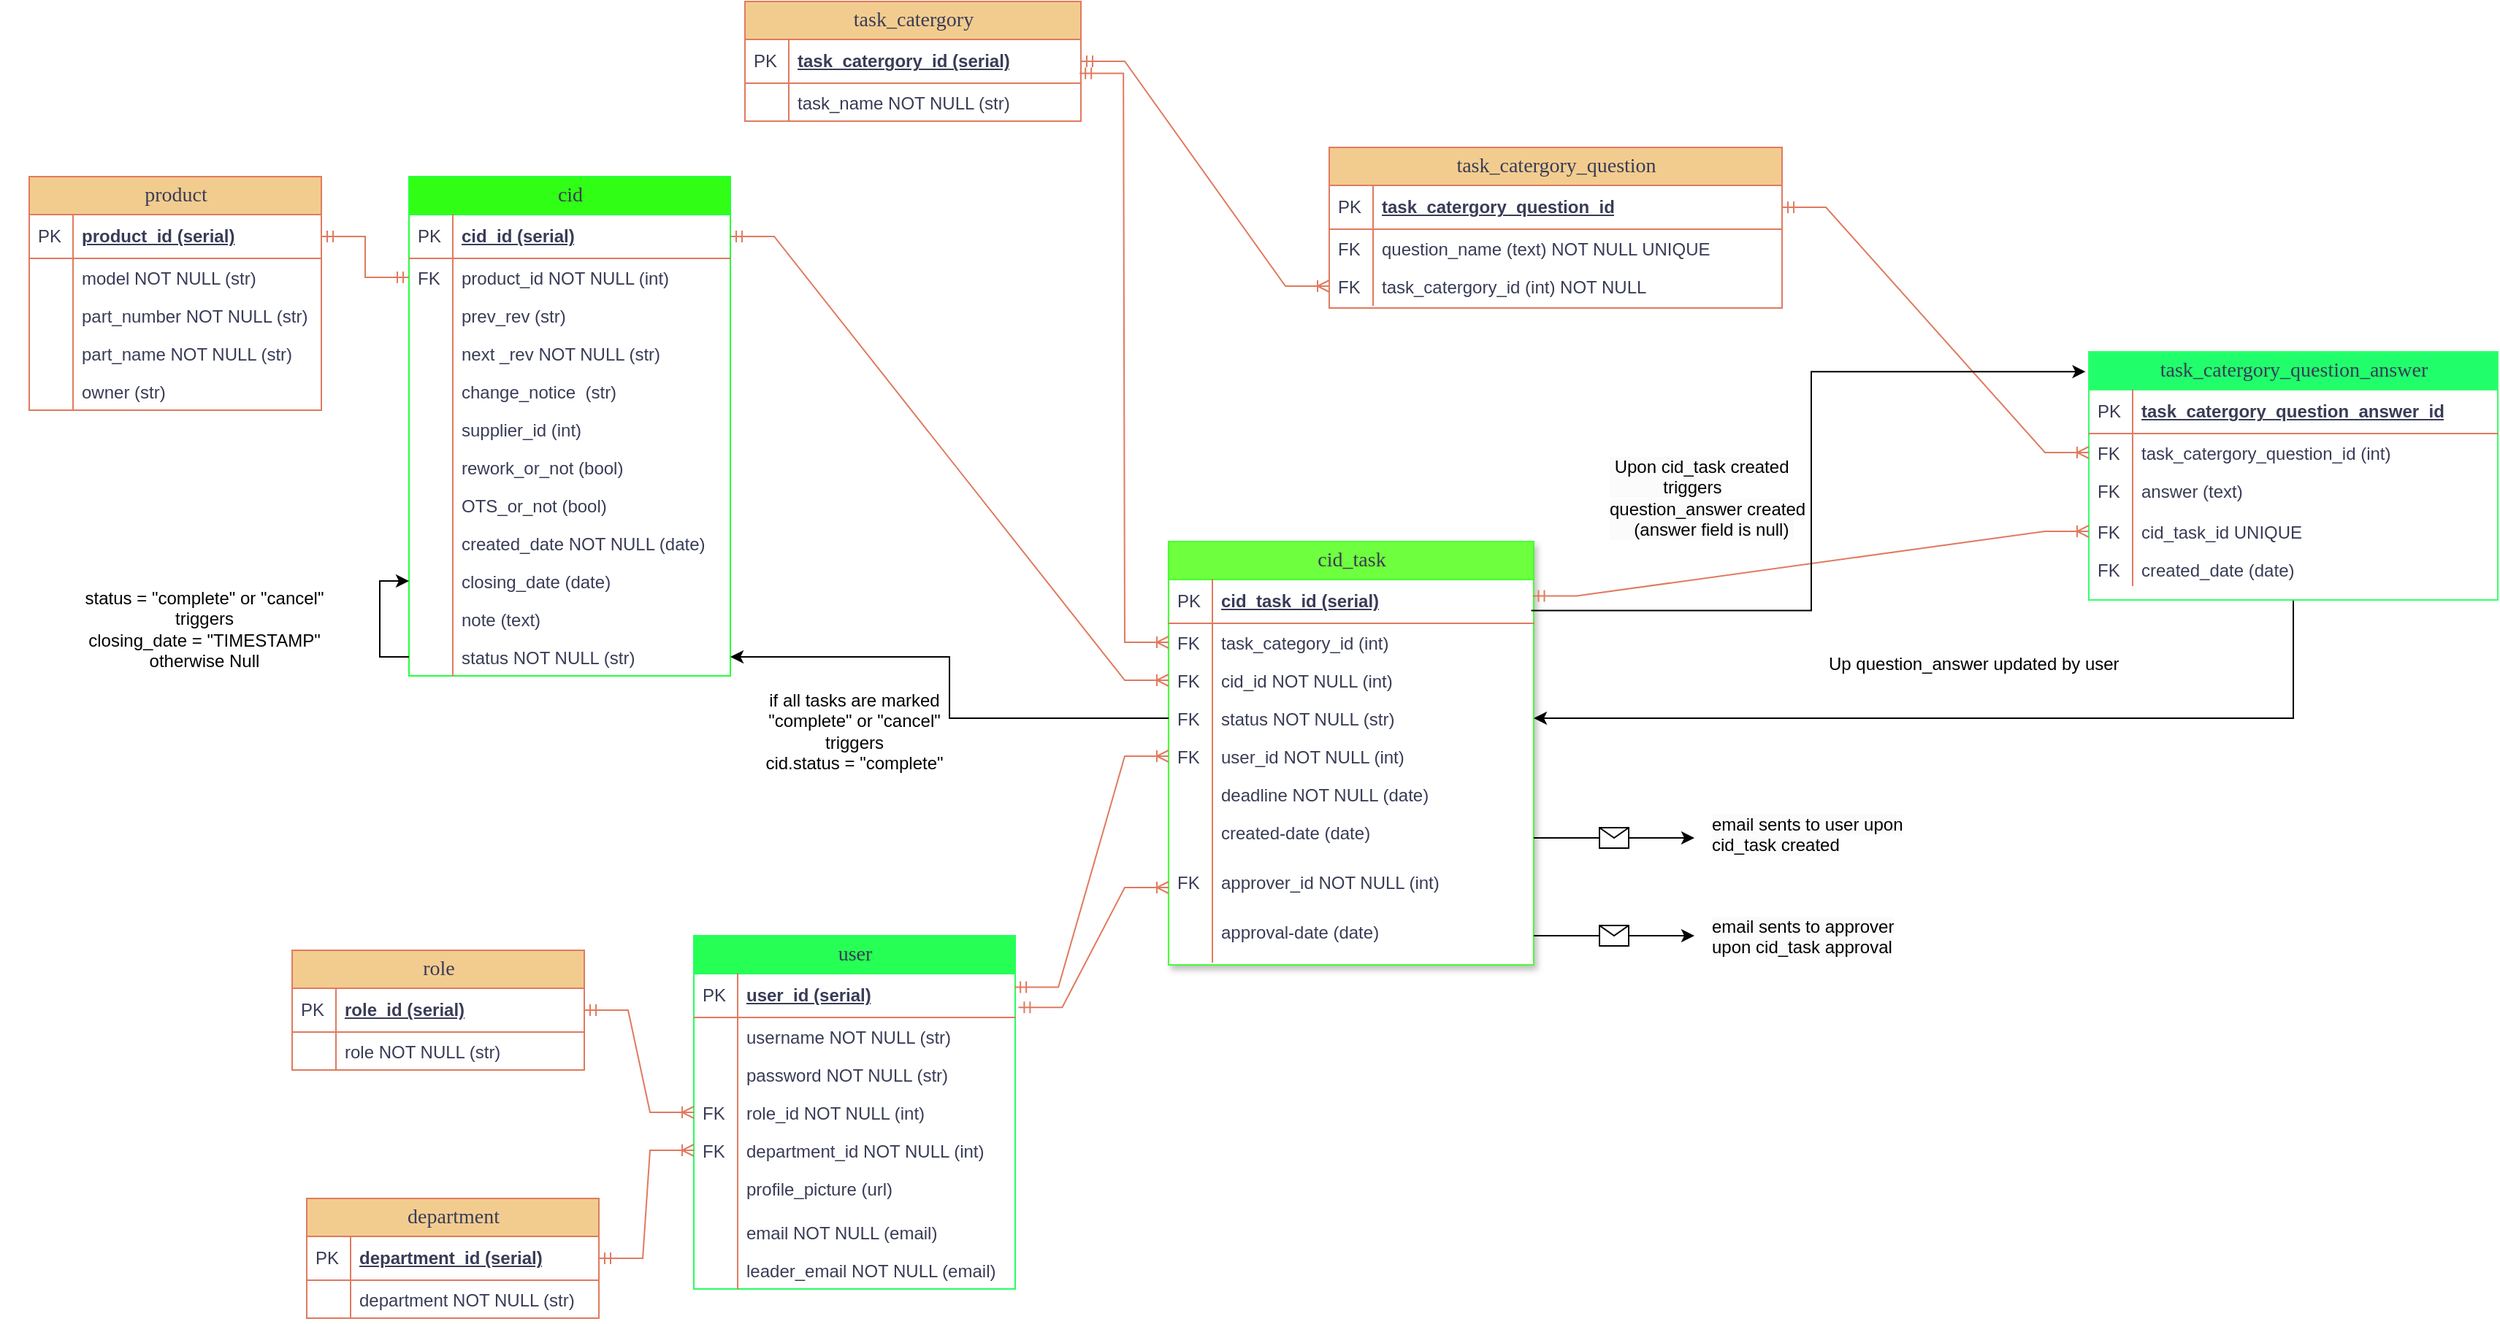 <mxfile version="26.0.13">
  <diagram name="Page-1" id="e56a1550-8fbb-45ad-956c-1786394a9013">
    <mxGraphModel dx="1508" dy="778" grid="1" gridSize="10" guides="1" tooltips="1" connect="1" arrows="1" fold="1" page="1" pageScale="1" pageWidth="1100" pageHeight="850" background="none" math="0" shadow="0">
      <root>
        <mxCell id="0" />
        <mxCell id="1" parent="0" />
        <mxCell id="2e49270ec7c68f3f-80" value="user" style="swimlane;html=1;fontStyle=0;childLayout=stackLayout;horizontal=1;startSize=26;fillColor=#26FF53;horizontalStack=0;resizeParent=1;resizeLast=0;collapsible=1;marginBottom=0;swimlaneFillColor=#ffffff;align=center;rounded=0;shadow=0;comic=0;labelBackgroundColor=none;strokeWidth=1;fontFamily=Verdana;fontSize=14;strokeColor=#26FF5E;fontColor=#393C56;" parent="1" vertex="1">
          <mxGeometry x="515" y="720" width="220" height="242" as="geometry" />
        </mxCell>
        <mxCell id="2e49270ec7c68f3f-81" value="user_id (serial)" style="shape=partialRectangle;top=0;left=0;right=0;bottom=1;html=1;align=left;verticalAlign=middle;fillColor=none;spacingLeft=34;spacingRight=4;whiteSpace=wrap;overflow=hidden;rotatable=0;points=[[0,0.5],[1,0.5]];portConstraint=eastwest;dropTarget=0;fontStyle=5;strokeColor=#E07A5F;labelBackgroundColor=none;fontColor=#393C56;" parent="2e49270ec7c68f3f-80" vertex="1">
          <mxGeometry y="26" width="220" height="30" as="geometry" />
        </mxCell>
        <mxCell id="2e49270ec7c68f3f-82" value="PK" style="shape=partialRectangle;top=0;left=0;bottom=0;html=1;fillColor=none;align=left;verticalAlign=middle;spacingLeft=4;spacingRight=4;whiteSpace=wrap;overflow=hidden;rotatable=0;points=[];portConstraint=eastwest;part=1;labelBackgroundColor=none;strokeColor=#E07A5F;fontColor=#393C56;" parent="2e49270ec7c68f3f-81" vertex="1" connectable="0">
          <mxGeometry width="30" height="30" as="geometry" />
        </mxCell>
        <mxCell id="2e49270ec7c68f3f-83" value="username NOT NULL (str)" style="shape=partialRectangle;top=0;left=0;right=0;bottom=0;html=1;align=left;verticalAlign=top;fillColor=none;spacingLeft=34;spacingRight=4;whiteSpace=wrap;overflow=hidden;rotatable=0;points=[[0,0.5],[1,0.5]];portConstraint=eastwest;dropTarget=0;labelBackgroundColor=none;strokeColor=#E07A5F;fontColor=#393C56;" parent="2e49270ec7c68f3f-80" vertex="1">
          <mxGeometry y="56" width="220" height="26" as="geometry" />
        </mxCell>
        <mxCell id="2e49270ec7c68f3f-84" value="" style="shape=partialRectangle;top=0;left=0;bottom=0;html=1;fillColor=none;align=left;verticalAlign=top;spacingLeft=4;spacingRight=4;whiteSpace=wrap;overflow=hidden;rotatable=0;points=[];portConstraint=eastwest;part=1;labelBackgroundColor=none;strokeColor=#E07A5F;fontColor=#393C56;" parent="2e49270ec7c68f3f-83" vertex="1" connectable="0">
          <mxGeometry width="30" height="26" as="geometry" />
        </mxCell>
        <mxCell id="2e49270ec7c68f3f-85" value="password NOT NULL (str)" style="shape=partialRectangle;top=0;left=0;right=0;bottom=0;html=1;align=left;verticalAlign=top;fillColor=none;spacingLeft=34;spacingRight=4;whiteSpace=wrap;overflow=hidden;rotatable=0;points=[[0,0.5],[1,0.5]];portConstraint=eastwest;dropTarget=0;labelBackgroundColor=none;strokeColor=#E07A5F;fontColor=#393C56;" parent="2e49270ec7c68f3f-80" vertex="1">
          <mxGeometry y="82" width="220" height="26" as="geometry" />
        </mxCell>
        <mxCell id="2e49270ec7c68f3f-86" value="" style="shape=partialRectangle;top=0;left=0;bottom=0;html=1;fillColor=none;align=left;verticalAlign=top;spacingLeft=4;spacingRight=4;whiteSpace=wrap;overflow=hidden;rotatable=0;points=[];portConstraint=eastwest;part=1;labelBackgroundColor=none;strokeColor=#E07A5F;fontColor=#393C56;" parent="2e49270ec7c68f3f-85" vertex="1" connectable="0">
          <mxGeometry width="30" height="26" as="geometry" />
        </mxCell>
        <mxCell id="2e49270ec7c68f3f-87" value="role_id NOT NULL (int)" style="shape=partialRectangle;top=0;left=0;right=0;bottom=0;html=1;align=left;verticalAlign=top;fillColor=none;spacingLeft=34;spacingRight=4;whiteSpace=wrap;overflow=hidden;rotatable=0;points=[[0,0.5],[1,0.5]];portConstraint=eastwest;dropTarget=0;labelBackgroundColor=none;strokeColor=#E07A5F;fontColor=#393C56;" parent="2e49270ec7c68f3f-80" vertex="1">
          <mxGeometry y="108" width="220" height="26" as="geometry" />
        </mxCell>
        <mxCell id="2e49270ec7c68f3f-88" value="FK" style="shape=partialRectangle;top=0;left=0;bottom=0;html=1;fillColor=none;align=left;verticalAlign=top;spacingLeft=4;spacingRight=4;whiteSpace=wrap;overflow=hidden;rotatable=0;points=[];portConstraint=eastwest;part=1;labelBackgroundColor=none;strokeColor=#E07A5F;fontColor=#393C56;" parent="2e49270ec7c68f3f-87" vertex="1" connectable="0">
          <mxGeometry width="30" height="26" as="geometry" />
        </mxCell>
        <mxCell id="2e49270ec7c68f3f-89" value="department_id NOT NULL (int)&lt;br&gt;&lt;div&gt;&lt;br&gt;&lt;/div&gt;" style="shape=partialRectangle;top=0;left=0;right=0;bottom=0;html=1;align=left;verticalAlign=top;fillColor=none;spacingLeft=34;spacingRight=4;whiteSpace=wrap;overflow=hidden;rotatable=0;points=[[0,0.5],[1,0.5]];portConstraint=eastwest;dropTarget=0;labelBackgroundColor=none;strokeColor=#E07A5F;fontColor=#393C56;" parent="2e49270ec7c68f3f-80" vertex="1">
          <mxGeometry y="134" width="220" height="26" as="geometry" />
        </mxCell>
        <mxCell id="2e49270ec7c68f3f-90" value="FK" style="shape=partialRectangle;top=0;left=0;bottom=0;html=1;fillColor=none;align=left;verticalAlign=top;spacingLeft=4;spacingRight=4;whiteSpace=wrap;overflow=hidden;rotatable=0;points=[];portConstraint=eastwest;part=1;labelBackgroundColor=none;strokeColor=#E07A5F;fontColor=#393C56;" parent="2e49270ec7c68f3f-89" vertex="1" connectable="0">
          <mxGeometry width="30" height="26" as="geometry" />
        </mxCell>
        <mxCell id="e1Z72pLPs2CvFWhqXE2E-46" value="profile_picture (url)" style="shape=partialRectangle;top=0;left=0;right=0;bottom=0;html=1;align=left;verticalAlign=top;fillColor=none;spacingLeft=34;spacingRight=4;whiteSpace=wrap;overflow=hidden;rotatable=0;points=[[0,0.5],[1,0.5]];portConstraint=eastwest;dropTarget=0;labelBackgroundColor=none;strokeColor=#E07A5F;fontColor=#393C56;" parent="2e49270ec7c68f3f-80" vertex="1">
          <mxGeometry y="160" width="220" height="30" as="geometry" />
        </mxCell>
        <mxCell id="e1Z72pLPs2CvFWhqXE2E-47" value="" style="shape=partialRectangle;top=0;left=0;bottom=0;html=1;fillColor=none;align=left;verticalAlign=top;spacingLeft=4;spacingRight=4;whiteSpace=wrap;overflow=hidden;rotatable=0;points=[];portConstraint=eastwest;part=1;labelBackgroundColor=none;strokeColor=#E07A5F;fontColor=#393C56;" parent="e1Z72pLPs2CvFWhqXE2E-46" vertex="1" connectable="0">
          <mxGeometry width="30" height="30.0" as="geometry" />
        </mxCell>
        <mxCell id="e1Z72pLPs2CvFWhqXE2E-48" value="email NOT NULL (email)" style="shape=partialRectangle;top=0;left=0;right=0;bottom=0;html=1;align=left;verticalAlign=top;fillColor=none;spacingLeft=34;spacingRight=4;whiteSpace=wrap;overflow=hidden;rotatable=0;points=[[0,0.5],[1,0.5]];portConstraint=eastwest;dropTarget=0;labelBackgroundColor=none;strokeColor=#E07A5F;fontColor=#393C56;" parent="2e49270ec7c68f3f-80" vertex="1">
          <mxGeometry y="190" width="220" height="26" as="geometry" />
        </mxCell>
        <mxCell id="e1Z72pLPs2CvFWhqXE2E-49" value="" style="shape=partialRectangle;top=0;left=0;bottom=0;html=1;fillColor=none;align=left;verticalAlign=top;spacingLeft=4;spacingRight=4;whiteSpace=wrap;overflow=hidden;rotatable=0;points=[];portConstraint=eastwest;part=1;labelBackgroundColor=none;strokeColor=#E07A5F;fontColor=#393C56;" parent="e1Z72pLPs2CvFWhqXE2E-48" vertex="1" connectable="0">
          <mxGeometry width="30" height="26" as="geometry" />
        </mxCell>
        <mxCell id="e1Z72pLPs2CvFWhqXE2E-173" value="leader_email NOT NULL (email)" style="shape=partialRectangle;top=0;left=0;right=0;bottom=0;html=1;align=left;verticalAlign=top;fillColor=none;spacingLeft=34;spacingRight=4;whiteSpace=wrap;overflow=hidden;rotatable=0;points=[[0,0.5],[1,0.5]];portConstraint=eastwest;dropTarget=0;labelBackgroundColor=none;strokeColor=#E07A5F;fontColor=#393C56;" parent="2e49270ec7c68f3f-80" vertex="1">
          <mxGeometry y="216" width="220" height="26" as="geometry" />
        </mxCell>
        <mxCell id="e1Z72pLPs2CvFWhqXE2E-174" value="" style="shape=partialRectangle;top=0;left=0;bottom=0;html=1;fillColor=none;align=left;verticalAlign=top;spacingLeft=4;spacingRight=4;whiteSpace=wrap;overflow=hidden;rotatable=0;points=[];portConstraint=eastwest;part=1;labelBackgroundColor=none;strokeColor=#E07A5F;fontColor=#393C56;" parent="e1Z72pLPs2CvFWhqXE2E-173" vertex="1" connectable="0">
          <mxGeometry width="30" height="26" as="geometry" />
        </mxCell>
        <mxCell id="e1Z72pLPs2CvFWhqXE2E-2" value="cid" style="swimlane;html=1;fontStyle=0;childLayout=stackLayout;horizontal=1;startSize=26;fillColor=#30FF15;horizontalStack=0;resizeParent=1;resizeLast=0;collapsible=1;marginBottom=0;swimlaneFillColor=#ffffff;align=center;rounded=0;shadow=0;comic=0;labelBackgroundColor=none;strokeWidth=1;fontFamily=Verdana;fontSize=14;strokeColor=#26FF3B;fontColor=#393C56;" parent="1" vertex="1">
          <mxGeometry x="320" y="200" width="220" height="342" as="geometry" />
        </mxCell>
        <mxCell id="e1Z72pLPs2CvFWhqXE2E-3" value="cid_id (serial)" style="shape=partialRectangle;top=0;left=0;right=0;bottom=1;html=1;align=left;verticalAlign=middle;fillColor=none;spacingLeft=34;spacingRight=4;whiteSpace=wrap;overflow=hidden;rotatable=0;points=[[0,0.5],[1,0.5]];portConstraint=eastwest;dropTarget=0;fontStyle=5;labelBackgroundColor=none;strokeColor=#E07A5F;fontColor=#393C56;" parent="e1Z72pLPs2CvFWhqXE2E-2" vertex="1">
          <mxGeometry y="26" width="220" height="30" as="geometry" />
        </mxCell>
        <mxCell id="e1Z72pLPs2CvFWhqXE2E-4" value="PK" style="shape=partialRectangle;top=0;left=0;bottom=0;html=1;fillColor=none;align=left;verticalAlign=middle;spacingLeft=4;spacingRight=4;whiteSpace=wrap;overflow=hidden;rotatable=0;points=[];portConstraint=eastwest;part=1;labelBackgroundColor=none;strokeColor=#E07A5F;fontColor=#393C56;" parent="e1Z72pLPs2CvFWhqXE2E-3" vertex="1" connectable="0">
          <mxGeometry width="30" height="30" as="geometry" />
        </mxCell>
        <mxCell id="e1Z72pLPs2CvFWhqXE2E-5" value="product_id NOT NULL (int)" style="shape=partialRectangle;top=0;left=0;right=0;bottom=0;html=1;align=left;verticalAlign=top;fillColor=none;spacingLeft=34;spacingRight=4;whiteSpace=wrap;overflow=hidden;rotatable=0;points=[[0,0.5],[1,0.5]];portConstraint=eastwest;dropTarget=0;labelBackgroundColor=none;strokeColor=#E07A5F;fontColor=#393C56;" parent="e1Z72pLPs2CvFWhqXE2E-2" vertex="1">
          <mxGeometry y="56" width="220" height="26" as="geometry" />
        </mxCell>
        <mxCell id="e1Z72pLPs2CvFWhqXE2E-6" value="FK" style="shape=partialRectangle;top=0;left=0;bottom=0;html=1;fillColor=none;align=left;verticalAlign=top;spacingLeft=4;spacingRight=4;whiteSpace=wrap;overflow=hidden;rotatable=0;points=[];portConstraint=eastwest;part=1;labelBackgroundColor=none;strokeColor=#E07A5F;fontColor=#393C56;" parent="e1Z72pLPs2CvFWhqXE2E-5" vertex="1" connectable="0">
          <mxGeometry width="30" height="26" as="geometry" />
        </mxCell>
        <mxCell id="e1Z72pLPs2CvFWhqXE2E-7" value="prev_rev (str)" style="shape=partialRectangle;top=0;left=0;right=0;bottom=0;html=1;align=left;verticalAlign=top;fillColor=none;spacingLeft=34;spacingRight=4;whiteSpace=wrap;overflow=hidden;rotatable=0;points=[[0,0.5],[1,0.5]];portConstraint=eastwest;dropTarget=0;labelBackgroundColor=none;strokeColor=#E07A5F;fontColor=#393C56;" parent="e1Z72pLPs2CvFWhqXE2E-2" vertex="1">
          <mxGeometry y="82" width="220" height="26" as="geometry" />
        </mxCell>
        <mxCell id="e1Z72pLPs2CvFWhqXE2E-8" value="" style="shape=partialRectangle;top=0;left=0;bottom=0;html=1;fillColor=none;align=left;verticalAlign=top;spacingLeft=4;spacingRight=4;whiteSpace=wrap;overflow=hidden;rotatable=0;points=[];portConstraint=eastwest;part=1;labelBackgroundColor=none;strokeColor=#E07A5F;fontColor=#393C56;" parent="e1Z72pLPs2CvFWhqXE2E-7" vertex="1" connectable="0">
          <mxGeometry width="30" height="26" as="geometry" />
        </mxCell>
        <mxCell id="e1Z72pLPs2CvFWhqXE2E-9" value="next _rev NOT NULL (str)" style="shape=partialRectangle;top=0;left=0;right=0;bottom=0;html=1;align=left;verticalAlign=top;fillColor=none;spacingLeft=34;spacingRight=4;whiteSpace=wrap;overflow=hidden;rotatable=0;points=[[0,0.5],[1,0.5]];portConstraint=eastwest;dropTarget=0;labelBackgroundColor=none;strokeColor=#E07A5F;fontColor=#393C56;" parent="e1Z72pLPs2CvFWhqXE2E-2" vertex="1">
          <mxGeometry y="108" width="220" height="26" as="geometry" />
        </mxCell>
        <mxCell id="e1Z72pLPs2CvFWhqXE2E-10" value="" style="shape=partialRectangle;top=0;left=0;bottom=0;html=1;fillColor=none;align=left;verticalAlign=top;spacingLeft=4;spacingRight=4;whiteSpace=wrap;overflow=hidden;rotatable=0;points=[];portConstraint=eastwest;part=1;labelBackgroundColor=none;strokeColor=#E07A5F;fontColor=#393C56;" parent="e1Z72pLPs2CvFWhqXE2E-9" vertex="1" connectable="0">
          <mxGeometry width="30" height="26" as="geometry" />
        </mxCell>
        <mxCell id="e1Z72pLPs2CvFWhqXE2E-59" value="change_notice&amp;nbsp; (str)" style="shape=partialRectangle;top=0;left=0;right=0;bottom=0;html=1;align=left;verticalAlign=top;fillColor=none;spacingLeft=34;spacingRight=4;whiteSpace=wrap;overflow=hidden;rotatable=0;points=[[0,0.5],[1,0.5]];portConstraint=eastwest;dropTarget=0;labelBackgroundColor=none;strokeColor=#E07A5F;fontColor=#393C56;" parent="e1Z72pLPs2CvFWhqXE2E-2" vertex="1">
          <mxGeometry y="134" width="220" height="26" as="geometry" />
        </mxCell>
        <mxCell id="e1Z72pLPs2CvFWhqXE2E-60" value="" style="shape=partialRectangle;top=0;left=0;bottom=0;html=1;fillColor=none;align=left;verticalAlign=top;spacingLeft=4;spacingRight=4;whiteSpace=wrap;overflow=hidden;rotatable=0;points=[];portConstraint=eastwest;part=1;labelBackgroundColor=none;strokeColor=#E07A5F;fontColor=#393C56;" parent="e1Z72pLPs2CvFWhqXE2E-59" vertex="1" connectable="0">
          <mxGeometry width="30" height="26" as="geometry" />
        </mxCell>
        <mxCell id="e1Z72pLPs2CvFWhqXE2E-61" value="supplier_id (int)" style="shape=partialRectangle;top=0;left=0;right=0;bottom=0;html=1;align=left;verticalAlign=top;fillColor=none;spacingLeft=34;spacingRight=4;whiteSpace=wrap;overflow=hidden;rotatable=0;points=[[0,0.5],[1,0.5]];portConstraint=eastwest;dropTarget=0;labelBackgroundColor=none;strokeColor=#E07A5F;fontColor=#393C56;" parent="e1Z72pLPs2CvFWhqXE2E-2" vertex="1">
          <mxGeometry y="160" width="220" height="26" as="geometry" />
        </mxCell>
        <mxCell id="e1Z72pLPs2CvFWhqXE2E-62" value="" style="shape=partialRectangle;top=0;left=0;bottom=0;html=1;fillColor=none;align=left;verticalAlign=top;spacingLeft=4;spacingRight=4;whiteSpace=wrap;overflow=hidden;rotatable=0;points=[];portConstraint=eastwest;part=1;labelBackgroundColor=none;strokeColor=#E07A5F;fontColor=#393C56;" parent="e1Z72pLPs2CvFWhqXE2E-61" vertex="1" connectable="0">
          <mxGeometry width="30" height="26" as="geometry" />
        </mxCell>
        <mxCell id="e1Z72pLPs2CvFWhqXE2E-63" value="rework_or_not (bool)" style="shape=partialRectangle;top=0;left=0;right=0;bottom=0;html=1;align=left;verticalAlign=top;fillColor=none;spacingLeft=34;spacingRight=4;whiteSpace=wrap;overflow=hidden;rotatable=0;points=[[0,0.5],[1,0.5]];portConstraint=eastwest;dropTarget=0;labelBackgroundColor=none;strokeColor=#E07A5F;fontColor=#393C56;" parent="e1Z72pLPs2CvFWhqXE2E-2" vertex="1">
          <mxGeometry y="186" width="220" height="26" as="geometry" />
        </mxCell>
        <mxCell id="e1Z72pLPs2CvFWhqXE2E-64" value="" style="shape=partialRectangle;top=0;left=0;bottom=0;html=1;fillColor=none;align=left;verticalAlign=top;spacingLeft=4;spacingRight=4;whiteSpace=wrap;overflow=hidden;rotatable=0;points=[];portConstraint=eastwest;part=1;labelBackgroundColor=none;strokeColor=#E07A5F;fontColor=#393C56;" parent="e1Z72pLPs2CvFWhqXE2E-63" vertex="1" connectable="0">
          <mxGeometry width="30" height="26" as="geometry" />
        </mxCell>
        <mxCell id="e1Z72pLPs2CvFWhqXE2E-65" value="OTS_or_not (bool)" style="shape=partialRectangle;top=0;left=0;right=0;bottom=0;html=1;align=left;verticalAlign=top;fillColor=none;spacingLeft=34;spacingRight=4;whiteSpace=wrap;overflow=hidden;rotatable=0;points=[[0,0.5],[1,0.5]];portConstraint=eastwest;dropTarget=0;labelBackgroundColor=none;strokeColor=#E07A5F;fontColor=#393C56;" parent="e1Z72pLPs2CvFWhqXE2E-2" vertex="1">
          <mxGeometry y="212" width="220" height="26" as="geometry" />
        </mxCell>
        <mxCell id="e1Z72pLPs2CvFWhqXE2E-66" value="" style="shape=partialRectangle;top=0;left=0;bottom=0;html=1;fillColor=none;align=left;verticalAlign=top;spacingLeft=4;spacingRight=4;whiteSpace=wrap;overflow=hidden;rotatable=0;points=[];portConstraint=eastwest;part=1;labelBackgroundColor=none;strokeColor=#E07A5F;fontColor=#393C56;" parent="e1Z72pLPs2CvFWhqXE2E-65" vertex="1" connectable="0">
          <mxGeometry width="30" height="26" as="geometry" />
        </mxCell>
        <mxCell id="e1Z72pLPs2CvFWhqXE2E-67" value="created_date NOT NULL (date)" style="shape=partialRectangle;top=0;left=0;right=0;bottom=0;html=1;align=left;verticalAlign=top;fillColor=none;spacingLeft=34;spacingRight=4;whiteSpace=wrap;overflow=hidden;rotatable=0;points=[[0,0.5],[1,0.5]];portConstraint=eastwest;dropTarget=0;labelBackgroundColor=none;strokeColor=#E07A5F;fontColor=#393C56;" parent="e1Z72pLPs2CvFWhqXE2E-2" vertex="1">
          <mxGeometry y="238" width="220" height="26" as="geometry" />
        </mxCell>
        <mxCell id="e1Z72pLPs2CvFWhqXE2E-68" value="" style="shape=partialRectangle;top=0;left=0;bottom=0;html=1;fillColor=none;align=left;verticalAlign=top;spacingLeft=4;spacingRight=4;whiteSpace=wrap;overflow=hidden;rotatable=0;points=[];portConstraint=eastwest;part=1;labelBackgroundColor=none;strokeColor=#E07A5F;fontColor=#393C56;" parent="e1Z72pLPs2CvFWhqXE2E-67" vertex="1" connectable="0">
          <mxGeometry width="30" height="26" as="geometry" />
        </mxCell>
        <mxCell id="e1Z72pLPs2CvFWhqXE2E-69" value="closing_date (date)" style="shape=partialRectangle;top=0;left=0;right=0;bottom=0;html=1;align=left;verticalAlign=top;fillColor=none;spacingLeft=34;spacingRight=4;whiteSpace=wrap;overflow=hidden;rotatable=0;points=[[0,0.5],[1,0.5]];portConstraint=eastwest;dropTarget=0;labelBackgroundColor=none;strokeColor=#E07A5F;fontColor=#393C56;" parent="e1Z72pLPs2CvFWhqXE2E-2" vertex="1">
          <mxGeometry y="264" width="220" height="26" as="geometry" />
        </mxCell>
        <mxCell id="e1Z72pLPs2CvFWhqXE2E-70" value="" style="shape=partialRectangle;top=0;left=0;bottom=0;html=1;fillColor=none;align=left;verticalAlign=top;spacingLeft=4;spacingRight=4;whiteSpace=wrap;overflow=hidden;rotatable=0;points=[];portConstraint=eastwest;part=1;labelBackgroundColor=none;strokeColor=#E07A5F;fontColor=#393C56;" parent="e1Z72pLPs2CvFWhqXE2E-69" vertex="1" connectable="0">
          <mxGeometry width="30" height="26" as="geometry" />
        </mxCell>
        <mxCell id="e1Z72pLPs2CvFWhqXE2E-73" value="note (text)" style="shape=partialRectangle;top=0;left=0;right=0;bottom=0;html=1;align=left;verticalAlign=top;fillColor=none;spacingLeft=34;spacingRight=4;whiteSpace=wrap;overflow=hidden;rotatable=0;points=[[0,0.5],[1,0.5]];portConstraint=eastwest;dropTarget=0;labelBackgroundColor=none;strokeColor=#E07A5F;fontColor=#393C56;" parent="e1Z72pLPs2CvFWhqXE2E-2" vertex="1">
          <mxGeometry y="290" width="220" height="26" as="geometry" />
        </mxCell>
        <mxCell id="e1Z72pLPs2CvFWhqXE2E-74" value="" style="shape=partialRectangle;top=0;left=0;bottom=0;html=1;fillColor=none;align=left;verticalAlign=top;spacingLeft=4;spacingRight=4;whiteSpace=wrap;overflow=hidden;rotatable=0;points=[];portConstraint=eastwest;part=1;labelBackgroundColor=none;strokeColor=#E07A5F;fontColor=#393C56;" parent="e1Z72pLPs2CvFWhqXE2E-73" vertex="1" connectable="0">
          <mxGeometry width="30" height="26" as="geometry" />
        </mxCell>
        <mxCell id="3_jZ3jPT5YRdrS6x4TlJ-5" style="edgeStyle=orthogonalEdgeStyle;rounded=0;orthogonalLoop=1;jettySize=auto;html=1;exitX=0;exitY=0.5;exitDx=0;exitDy=0;entryX=0;entryY=0.5;entryDx=0;entryDy=0;" edge="1" parent="e1Z72pLPs2CvFWhqXE2E-2" source="3_jZ3jPT5YRdrS6x4TlJ-1" target="e1Z72pLPs2CvFWhqXE2E-69">
          <mxGeometry relative="1" as="geometry" />
        </mxCell>
        <mxCell id="3_jZ3jPT5YRdrS6x4TlJ-1" value="status NOT NULL (str)" style="shape=partialRectangle;top=0;left=0;right=0;bottom=0;html=1;align=left;verticalAlign=top;fillColor=none;spacingLeft=34;spacingRight=4;whiteSpace=wrap;overflow=hidden;rotatable=0;points=[[0,0.5],[1,0.5]];portConstraint=eastwest;dropTarget=0;labelBackgroundColor=none;strokeColor=#E07A5F;fontColor=#393C56;" vertex="1" parent="e1Z72pLPs2CvFWhqXE2E-2">
          <mxGeometry y="316" width="220" height="26" as="geometry" />
        </mxCell>
        <mxCell id="3_jZ3jPT5YRdrS6x4TlJ-2" value="" style="shape=partialRectangle;top=0;left=0;bottom=0;html=1;fillColor=none;align=left;verticalAlign=top;spacingLeft=4;spacingRight=4;whiteSpace=wrap;overflow=hidden;rotatable=0;points=[];portConstraint=eastwest;part=1;labelBackgroundColor=none;strokeColor=#E07A5F;fontColor=#393C56;" vertex="1" connectable="0" parent="3_jZ3jPT5YRdrS6x4TlJ-1">
          <mxGeometry width="30" height="26" as="geometry" />
        </mxCell>
        <mxCell id="e1Z72pLPs2CvFWhqXE2E-15" value="department" style="swimlane;html=1;fontStyle=0;childLayout=stackLayout;horizontal=1;startSize=26;fillColor=#F2CC8F;horizontalStack=0;resizeParent=1;resizeLast=0;collapsible=1;marginBottom=0;swimlaneFillColor=#ffffff;align=center;rounded=0;shadow=0;comic=0;labelBackgroundColor=none;strokeWidth=1;fontFamily=Verdana;fontSize=14;strokeColor=#E07A5F;fontColor=#393C56;" parent="1" vertex="1">
          <mxGeometry x="250" y="900" width="200" height="82" as="geometry" />
        </mxCell>
        <mxCell id="e1Z72pLPs2CvFWhqXE2E-16" value="department_id (serial)" style="shape=partialRectangle;top=0;left=0;right=0;bottom=1;html=1;align=left;verticalAlign=middle;fillColor=none;spacingLeft=34;spacingRight=4;whiteSpace=wrap;overflow=hidden;rotatable=0;points=[[0,0.5],[1,0.5]];portConstraint=eastwest;dropTarget=0;fontStyle=5;labelBackgroundColor=none;strokeColor=#E07A5F;fontColor=#393C56;" parent="e1Z72pLPs2CvFWhqXE2E-15" vertex="1">
          <mxGeometry y="26" width="200" height="30" as="geometry" />
        </mxCell>
        <mxCell id="e1Z72pLPs2CvFWhqXE2E-17" value="PK" style="shape=partialRectangle;top=0;left=0;bottom=0;html=1;fillColor=none;align=left;verticalAlign=middle;spacingLeft=4;spacingRight=4;whiteSpace=wrap;overflow=hidden;rotatable=0;points=[];portConstraint=eastwest;part=1;labelBackgroundColor=none;strokeColor=#E07A5F;fontColor=#393C56;" parent="e1Z72pLPs2CvFWhqXE2E-16" vertex="1" connectable="0">
          <mxGeometry width="30" height="30" as="geometry" />
        </mxCell>
        <mxCell id="e1Z72pLPs2CvFWhqXE2E-31" value="department NOT NULL (str)" style="shape=partialRectangle;top=0;left=0;right=0;bottom=0;html=1;align=left;verticalAlign=top;fillColor=none;spacingLeft=34;spacingRight=4;whiteSpace=wrap;overflow=hidden;rotatable=0;points=[[0,0.5],[1,0.5]];portConstraint=eastwest;dropTarget=0;labelBackgroundColor=none;strokeColor=#E07A5F;fontColor=#393C56;" parent="e1Z72pLPs2CvFWhqXE2E-15" vertex="1">
          <mxGeometry y="56" width="200" height="26" as="geometry" />
        </mxCell>
        <mxCell id="e1Z72pLPs2CvFWhqXE2E-32" value="" style="shape=partialRectangle;top=0;left=0;bottom=0;html=1;fillColor=none;align=left;verticalAlign=top;spacingLeft=4;spacingRight=4;whiteSpace=wrap;overflow=hidden;rotatable=0;points=[];portConstraint=eastwest;part=1;labelBackgroundColor=none;strokeColor=#E07A5F;fontColor=#393C56;" parent="e1Z72pLPs2CvFWhqXE2E-31" vertex="1" connectable="0">
          <mxGeometry width="30" height="26" as="geometry" />
        </mxCell>
        <mxCell id="e1Z72pLPs2CvFWhqXE2E-51" value="role" style="swimlane;html=1;fontStyle=0;childLayout=stackLayout;horizontal=1;startSize=26;fillColor=#F2CC8F;horizontalStack=0;resizeParent=1;resizeLast=0;collapsible=1;marginBottom=0;swimlaneFillColor=#ffffff;align=center;rounded=0;shadow=0;comic=0;labelBackgroundColor=none;strokeWidth=1;fontFamily=Verdana;fontSize=14;strokeColor=#E07A5F;fontColor=#393C56;" parent="1" vertex="1">
          <mxGeometry x="240" y="730" width="200" height="82" as="geometry" />
        </mxCell>
        <mxCell id="e1Z72pLPs2CvFWhqXE2E-52" value="role_id (serial)" style="shape=partialRectangle;top=0;left=0;right=0;bottom=1;html=1;align=left;verticalAlign=middle;fillColor=none;spacingLeft=34;spacingRight=4;whiteSpace=wrap;overflow=hidden;rotatable=0;points=[[0,0.5],[1,0.5]];portConstraint=eastwest;dropTarget=0;fontStyle=5;labelBackgroundColor=none;strokeColor=#E07A5F;fontColor=#393C56;" parent="e1Z72pLPs2CvFWhqXE2E-51" vertex="1">
          <mxGeometry y="26" width="200" height="30" as="geometry" />
        </mxCell>
        <mxCell id="e1Z72pLPs2CvFWhqXE2E-53" value="PK" style="shape=partialRectangle;top=0;left=0;bottom=0;html=1;fillColor=none;align=left;verticalAlign=middle;spacingLeft=4;spacingRight=4;whiteSpace=wrap;overflow=hidden;rotatable=0;points=[];portConstraint=eastwest;part=1;labelBackgroundColor=none;strokeColor=#E07A5F;fontColor=#393C56;" parent="e1Z72pLPs2CvFWhqXE2E-52" vertex="1" connectable="0">
          <mxGeometry width="30" height="30" as="geometry" />
        </mxCell>
        <mxCell id="e1Z72pLPs2CvFWhqXE2E-54" value="role NOT NULL (str)" style="shape=partialRectangle;top=0;left=0;right=0;bottom=0;html=1;align=left;verticalAlign=top;fillColor=none;spacingLeft=34;spacingRight=4;whiteSpace=wrap;overflow=hidden;rotatable=0;points=[[0,0.5],[1,0.5]];portConstraint=eastwest;dropTarget=0;labelBackgroundColor=none;strokeColor=#E07A5F;fontColor=#393C56;" parent="e1Z72pLPs2CvFWhqXE2E-51" vertex="1">
          <mxGeometry y="56" width="200" height="26" as="geometry" />
        </mxCell>
        <mxCell id="e1Z72pLPs2CvFWhqXE2E-55" value="" style="shape=partialRectangle;top=0;left=0;bottom=0;html=1;fillColor=none;align=left;verticalAlign=top;spacingLeft=4;spacingRight=4;whiteSpace=wrap;overflow=hidden;rotatable=0;points=[];portConstraint=eastwest;part=1;labelBackgroundColor=none;strokeColor=#E07A5F;fontColor=#393C56;" parent="e1Z72pLPs2CvFWhqXE2E-54" vertex="1" connectable="0">
          <mxGeometry width="30" height="26" as="geometry" />
        </mxCell>
        <mxCell id="e1Z72pLPs2CvFWhqXE2E-104" value="product" style="swimlane;html=1;fontStyle=0;childLayout=stackLayout;horizontal=1;startSize=26;fillColor=#F2CC8F;horizontalStack=0;resizeParent=1;resizeLast=0;collapsible=1;marginBottom=0;swimlaneFillColor=#ffffff;align=center;rounded=0;shadow=0;comic=0;labelBackgroundColor=none;strokeWidth=1;fontFamily=Verdana;fontSize=14;strokeColor=#E07A5F;fontColor=#393C56;" parent="1" vertex="1">
          <mxGeometry x="60" y="200" width="200" height="160" as="geometry" />
        </mxCell>
        <mxCell id="e1Z72pLPs2CvFWhqXE2E-105" value="product_id (serial)" style="shape=partialRectangle;top=0;left=0;right=0;bottom=1;html=1;align=left;verticalAlign=middle;fillColor=none;spacingLeft=34;spacingRight=4;whiteSpace=wrap;overflow=hidden;rotatable=0;points=[[0,0.5],[1,0.5]];portConstraint=eastwest;dropTarget=0;fontStyle=5;strokeColor=#E07A5F;labelBackgroundColor=none;fontColor=#393C56;" parent="e1Z72pLPs2CvFWhqXE2E-104" vertex="1">
          <mxGeometry y="26" width="200" height="30" as="geometry" />
        </mxCell>
        <mxCell id="e1Z72pLPs2CvFWhqXE2E-106" value="PK" style="shape=partialRectangle;top=0;left=0;bottom=0;html=1;fillColor=none;align=left;verticalAlign=middle;spacingLeft=4;spacingRight=4;whiteSpace=wrap;overflow=hidden;rotatable=0;points=[];portConstraint=eastwest;part=1;labelBackgroundColor=none;strokeColor=#E07A5F;fontColor=#393C56;" parent="e1Z72pLPs2CvFWhqXE2E-105" vertex="1" connectable="0">
          <mxGeometry width="30" height="30" as="geometry" />
        </mxCell>
        <mxCell id="e1Z72pLPs2CvFWhqXE2E-107" value="model NOT NULL (str)" style="shape=partialRectangle;top=0;left=0;right=0;bottom=0;html=1;align=left;verticalAlign=top;fillColor=none;spacingLeft=34;spacingRight=4;whiteSpace=wrap;overflow=hidden;rotatable=0;points=[[0,0.5],[1,0.5]];portConstraint=eastwest;dropTarget=0;labelBackgroundColor=none;strokeColor=#E07A5F;fontColor=#393C56;" parent="e1Z72pLPs2CvFWhqXE2E-104" vertex="1">
          <mxGeometry y="56" width="200" height="26" as="geometry" />
        </mxCell>
        <mxCell id="e1Z72pLPs2CvFWhqXE2E-108" value="" style="shape=partialRectangle;top=0;left=0;bottom=0;html=1;fillColor=none;align=left;verticalAlign=top;spacingLeft=4;spacingRight=4;whiteSpace=wrap;overflow=hidden;rotatable=0;points=[];portConstraint=eastwest;part=1;labelBackgroundColor=none;strokeColor=#E07A5F;fontColor=#393C56;" parent="e1Z72pLPs2CvFWhqXE2E-107" vertex="1" connectable="0">
          <mxGeometry width="30" height="26" as="geometry" />
        </mxCell>
        <mxCell id="e1Z72pLPs2CvFWhqXE2E-109" value="part_number NOT NULL (str)" style="shape=partialRectangle;top=0;left=0;right=0;bottom=0;html=1;align=left;verticalAlign=top;fillColor=none;spacingLeft=34;spacingRight=4;whiteSpace=wrap;overflow=hidden;rotatable=0;points=[[0,0.5],[1,0.5]];portConstraint=eastwest;dropTarget=0;labelBackgroundColor=none;strokeColor=#E07A5F;fontColor=#393C56;" parent="e1Z72pLPs2CvFWhqXE2E-104" vertex="1">
          <mxGeometry y="82" width="200" height="26" as="geometry" />
        </mxCell>
        <mxCell id="e1Z72pLPs2CvFWhqXE2E-110" value="" style="shape=partialRectangle;top=0;left=0;bottom=0;html=1;fillColor=none;align=left;verticalAlign=top;spacingLeft=4;spacingRight=4;whiteSpace=wrap;overflow=hidden;rotatable=0;points=[];portConstraint=eastwest;part=1;labelBackgroundColor=none;strokeColor=#E07A5F;fontColor=#393C56;" parent="e1Z72pLPs2CvFWhqXE2E-109" vertex="1" connectable="0">
          <mxGeometry width="30" height="26" as="geometry" />
        </mxCell>
        <mxCell id="e1Z72pLPs2CvFWhqXE2E-111" value="part_name NOT NULL (str)" style="shape=partialRectangle;top=0;left=0;right=0;bottom=0;html=1;align=left;verticalAlign=top;fillColor=none;spacingLeft=34;spacingRight=4;whiteSpace=wrap;overflow=hidden;rotatable=0;points=[[0,0.5],[1,0.5]];portConstraint=eastwest;dropTarget=0;labelBackgroundColor=none;strokeColor=#E07A5F;fontColor=#393C56;" parent="e1Z72pLPs2CvFWhqXE2E-104" vertex="1">
          <mxGeometry y="108" width="200" height="26" as="geometry" />
        </mxCell>
        <mxCell id="e1Z72pLPs2CvFWhqXE2E-112" value="" style="shape=partialRectangle;top=0;left=0;bottom=0;html=1;fillColor=none;align=left;verticalAlign=top;spacingLeft=4;spacingRight=4;whiteSpace=wrap;overflow=hidden;rotatable=0;points=[];portConstraint=eastwest;part=1;labelBackgroundColor=none;strokeColor=#E07A5F;fontColor=#393C56;" parent="e1Z72pLPs2CvFWhqXE2E-111" vertex="1" connectable="0">
          <mxGeometry width="30" height="26" as="geometry" />
        </mxCell>
        <mxCell id="e1Z72pLPs2CvFWhqXE2E-113" value="&lt;div&gt;owner (str)&lt;/div&gt;" style="shape=partialRectangle;top=0;left=0;right=0;bottom=0;html=1;align=left;verticalAlign=top;fillColor=none;spacingLeft=34;spacingRight=4;whiteSpace=wrap;overflow=hidden;rotatable=0;points=[[0,0.5],[1,0.5]];portConstraint=eastwest;dropTarget=0;labelBackgroundColor=none;strokeColor=#E07A5F;fontColor=#393C56;" parent="e1Z72pLPs2CvFWhqXE2E-104" vertex="1">
          <mxGeometry y="134" width="200" height="26" as="geometry" />
        </mxCell>
        <mxCell id="e1Z72pLPs2CvFWhqXE2E-114" value="" style="shape=partialRectangle;top=0;left=0;bottom=0;html=1;fillColor=none;align=left;verticalAlign=top;spacingLeft=4;spacingRight=4;whiteSpace=wrap;overflow=hidden;rotatable=0;points=[];portConstraint=eastwest;part=1;labelBackgroundColor=none;strokeColor=#E07A5F;fontColor=#393C56;" parent="e1Z72pLPs2CvFWhqXE2E-113" vertex="1" connectable="0">
          <mxGeometry width="30" height="26" as="geometry" />
        </mxCell>
        <mxCell id="e1Z72pLPs2CvFWhqXE2E-126" value="task_catergory" style="swimlane;html=1;fontStyle=0;childLayout=stackLayout;horizontal=1;startSize=26;fillColor=#F2CC8F;horizontalStack=0;resizeParent=1;resizeLast=0;collapsible=1;marginBottom=0;swimlaneFillColor=#ffffff;align=center;rounded=0;shadow=0;comic=0;labelBackgroundColor=none;strokeWidth=1;fontFamily=Verdana;fontSize=14;strokeColor=#E07A5F;fontColor=#393C56;" parent="1" vertex="1">
          <mxGeometry x="550" y="80" width="230" height="82" as="geometry" />
        </mxCell>
        <mxCell id="e1Z72pLPs2CvFWhqXE2E-127" value="task_catergory_id (serial)" style="shape=partialRectangle;top=0;left=0;right=0;bottom=1;html=1;align=left;verticalAlign=middle;fillColor=none;spacingLeft=34;spacingRight=4;whiteSpace=wrap;overflow=hidden;rotatable=0;points=[[0,0.5],[1,0.5]];portConstraint=eastwest;dropTarget=0;fontStyle=5;strokeColor=#E07A5F;labelBackgroundColor=none;fontColor=#393C56;" parent="e1Z72pLPs2CvFWhqXE2E-126" vertex="1">
          <mxGeometry y="26" width="230" height="30" as="geometry" />
        </mxCell>
        <mxCell id="e1Z72pLPs2CvFWhqXE2E-128" value="PK" style="shape=partialRectangle;top=0;left=0;bottom=0;html=1;fillColor=none;align=left;verticalAlign=middle;spacingLeft=4;spacingRight=4;whiteSpace=wrap;overflow=hidden;rotatable=0;points=[];portConstraint=eastwest;part=1;labelBackgroundColor=none;strokeColor=#E07A5F;fontColor=#393C56;" parent="e1Z72pLPs2CvFWhqXE2E-127" vertex="1" connectable="0">
          <mxGeometry width="30" height="30" as="geometry" />
        </mxCell>
        <mxCell id="e1Z72pLPs2CvFWhqXE2E-129" value="task_name NOT NULL (str)" style="shape=partialRectangle;top=0;left=0;right=0;bottom=0;html=1;align=left;verticalAlign=top;fillColor=none;spacingLeft=34;spacingRight=4;whiteSpace=wrap;overflow=hidden;rotatable=0;points=[[0,0.5],[1,0.5]];portConstraint=eastwest;dropTarget=0;labelBackgroundColor=none;strokeColor=#E07A5F;fontColor=#393C56;" parent="e1Z72pLPs2CvFWhqXE2E-126" vertex="1">
          <mxGeometry y="56" width="230" height="26" as="geometry" />
        </mxCell>
        <mxCell id="e1Z72pLPs2CvFWhqXE2E-130" value="" style="shape=partialRectangle;top=0;left=0;bottom=0;html=1;fillColor=none;align=left;verticalAlign=top;spacingLeft=4;spacingRight=4;whiteSpace=wrap;overflow=hidden;rotatable=0;points=[];portConstraint=eastwest;part=1;labelBackgroundColor=none;strokeColor=#E07A5F;fontColor=#393C56;" parent="e1Z72pLPs2CvFWhqXE2E-129" vertex="1" connectable="0">
          <mxGeometry width="30" height="26" as="geometry" />
        </mxCell>
        <mxCell id="e1Z72pLPs2CvFWhqXE2E-138" value="cid_task" style="swimlane;html=1;fontStyle=0;childLayout=stackLayout;horizontal=1;startSize=26;fillColor=#6EFF3E;horizontalStack=0;resizeParent=1;resizeLast=0;collapsible=1;marginBottom=0;swimlaneFillColor=#ffffff;align=center;rounded=0;shadow=1;comic=0;labelBackgroundColor=none;strokeWidth=1;fontFamily=Verdana;fontSize=14;strokeColor=#46FF34;fontColor=#393C56;" parent="1" vertex="1">
          <mxGeometry x="840" y="450" width="250" height="290" as="geometry" />
        </mxCell>
        <mxCell id="e1Z72pLPs2CvFWhqXE2E-139" value="cid_task_id (serial)" style="shape=partialRectangle;top=0;left=0;right=0;bottom=1;html=1;align=left;verticalAlign=middle;fillColor=none;spacingLeft=34;spacingRight=4;whiteSpace=wrap;overflow=hidden;rotatable=0;points=[[0,0.5],[1,0.5]];portConstraint=eastwest;dropTarget=0;fontStyle=5;labelBackgroundColor=none;strokeColor=#E07A5F;fontColor=#393C56;" parent="e1Z72pLPs2CvFWhqXE2E-138" vertex="1">
          <mxGeometry y="26" width="250" height="30" as="geometry" />
        </mxCell>
        <mxCell id="e1Z72pLPs2CvFWhqXE2E-140" value="PK" style="shape=partialRectangle;top=0;left=0;bottom=0;html=1;fillColor=none;align=left;verticalAlign=middle;spacingLeft=4;spacingRight=4;whiteSpace=wrap;overflow=hidden;rotatable=0;points=[];portConstraint=eastwest;part=1;labelBackgroundColor=none;strokeColor=#E07A5F;fontColor=#393C56;" parent="e1Z72pLPs2CvFWhqXE2E-139" vertex="1" connectable="0">
          <mxGeometry width="30" height="30" as="geometry" />
        </mxCell>
        <mxCell id="e1Z72pLPs2CvFWhqXE2E-141" value="task_category_id (int)" style="shape=partialRectangle;top=0;left=0;right=0;bottom=0;html=1;align=left;verticalAlign=top;fillColor=none;spacingLeft=34;spacingRight=4;whiteSpace=wrap;overflow=hidden;rotatable=0;points=[[0,0.5],[1,0.5]];portConstraint=eastwest;dropTarget=0;labelBackgroundColor=none;strokeColor=#E07A5F;fontColor=#393C56;" parent="e1Z72pLPs2CvFWhqXE2E-138" vertex="1">
          <mxGeometry y="56" width="250" height="26" as="geometry" />
        </mxCell>
        <mxCell id="e1Z72pLPs2CvFWhqXE2E-142" value="FK" style="shape=partialRectangle;top=0;left=0;bottom=0;html=1;fillColor=none;align=left;verticalAlign=top;spacingLeft=4;spacingRight=4;whiteSpace=wrap;overflow=hidden;rotatable=0;points=[];portConstraint=eastwest;part=1;labelBackgroundColor=none;strokeColor=#E07A5F;fontColor=#393C56;" parent="e1Z72pLPs2CvFWhqXE2E-141" vertex="1" connectable="0">
          <mxGeometry width="30" height="26" as="geometry" />
        </mxCell>
        <mxCell id="e1Z72pLPs2CvFWhqXE2E-143" value="cid_id NOT NULL (int)" style="shape=partialRectangle;top=0;left=0;right=0;bottom=0;html=1;align=left;verticalAlign=top;fillColor=none;spacingLeft=34;spacingRight=4;whiteSpace=wrap;overflow=hidden;rotatable=0;points=[[0,0.5],[1,0.5]];portConstraint=eastwest;dropTarget=0;labelBackgroundColor=none;strokeColor=#E07A5F;fontColor=#393C56;" parent="e1Z72pLPs2CvFWhqXE2E-138" vertex="1">
          <mxGeometry y="82" width="250" height="26" as="geometry" />
        </mxCell>
        <mxCell id="e1Z72pLPs2CvFWhqXE2E-144" value="FK" style="shape=partialRectangle;top=0;left=0;bottom=0;html=1;fillColor=none;align=left;verticalAlign=top;spacingLeft=4;spacingRight=4;whiteSpace=wrap;overflow=hidden;rotatable=0;points=[];portConstraint=eastwest;part=1;labelBackgroundColor=none;strokeColor=#E07A5F;fontColor=#393C56;" parent="e1Z72pLPs2CvFWhqXE2E-143" vertex="1" connectable="0">
          <mxGeometry width="30" height="26" as="geometry" />
        </mxCell>
        <mxCell id="FDP0G7_FQ-IaxKkqoNTh-1" value="status NOT NULL (str)" style="shape=partialRectangle;top=0;left=0;right=0;bottom=0;html=1;align=left;verticalAlign=top;fillColor=none;spacingLeft=34;spacingRight=4;whiteSpace=wrap;overflow=hidden;rotatable=0;points=[[0,0.5],[1,0.5]];portConstraint=eastwest;dropTarget=0;labelBackgroundColor=none;strokeColor=#E07A5F;fontColor=#393C56;" parent="e1Z72pLPs2CvFWhqXE2E-138" vertex="1">
          <mxGeometry y="108" width="250" height="26" as="geometry" />
        </mxCell>
        <mxCell id="FDP0G7_FQ-IaxKkqoNTh-2" value="FK" style="shape=partialRectangle;top=0;left=0;bottom=0;html=1;fillColor=none;align=left;verticalAlign=top;spacingLeft=4;spacingRight=4;whiteSpace=wrap;overflow=hidden;rotatable=0;points=[];portConstraint=eastwest;part=1;labelBackgroundColor=none;strokeColor=#E07A5F;fontColor=#393C56;" parent="FDP0G7_FQ-IaxKkqoNTh-1" vertex="1" connectable="0">
          <mxGeometry width="30" height="26" as="geometry" />
        </mxCell>
        <mxCell id="FDP0G7_FQ-IaxKkqoNTh-3" value="user_id NOT NULL (int)" style="shape=partialRectangle;top=0;left=0;right=0;bottom=0;html=1;align=left;verticalAlign=top;fillColor=none;spacingLeft=34;spacingRight=4;whiteSpace=wrap;overflow=hidden;rotatable=0;points=[[0,0.5],[1,0.5]];portConstraint=eastwest;dropTarget=0;labelBackgroundColor=none;strokeColor=#E07A5F;fontColor=#393C56;" parent="e1Z72pLPs2CvFWhqXE2E-138" vertex="1">
          <mxGeometry y="134" width="250" height="26" as="geometry" />
        </mxCell>
        <mxCell id="FDP0G7_FQ-IaxKkqoNTh-4" value="FK" style="shape=partialRectangle;top=0;left=0;bottom=0;html=1;fillColor=none;align=left;verticalAlign=top;spacingLeft=4;spacingRight=4;whiteSpace=wrap;overflow=hidden;rotatable=0;points=[];portConstraint=eastwest;part=1;labelBackgroundColor=none;strokeColor=#E07A5F;fontColor=#393C56;" parent="FDP0G7_FQ-IaxKkqoNTh-3" vertex="1" connectable="0">
          <mxGeometry width="30" height="26" as="geometry" />
        </mxCell>
        <mxCell id="FDP0G7_FQ-IaxKkqoNTh-5" value="deadline NOT NULL (date)" style="shape=partialRectangle;top=0;left=0;right=0;bottom=0;html=1;align=left;verticalAlign=top;fillColor=none;spacingLeft=34;spacingRight=4;whiteSpace=wrap;overflow=hidden;rotatable=0;points=[[0,0.5],[1,0.5]];portConstraint=eastwest;dropTarget=0;labelBackgroundColor=none;strokeColor=#E07A5F;fontColor=#393C56;" parent="e1Z72pLPs2CvFWhqXE2E-138" vertex="1">
          <mxGeometry y="160" width="250" height="26" as="geometry" />
        </mxCell>
        <mxCell id="FDP0G7_FQ-IaxKkqoNTh-6" value="" style="shape=partialRectangle;top=0;left=0;bottom=0;html=1;fillColor=none;align=left;verticalAlign=top;spacingLeft=4;spacingRight=4;whiteSpace=wrap;overflow=hidden;rotatable=0;points=[];portConstraint=eastwest;part=1;labelBackgroundColor=none;strokeColor=#E07A5F;fontColor=#393C56;" parent="FDP0G7_FQ-IaxKkqoNTh-5" vertex="1" connectable="0">
          <mxGeometry width="30" height="26" as="geometry" />
        </mxCell>
        <mxCell id="FDP0G7_FQ-IaxKkqoNTh-11" value="created-date (date)" style="shape=partialRectangle;top=0;left=0;right=0;bottom=0;html=1;align=left;verticalAlign=top;fillColor=none;spacingLeft=34;spacingRight=4;whiteSpace=wrap;overflow=hidden;rotatable=0;points=[[0,0.5],[1,0.5]];portConstraint=eastwest;dropTarget=0;labelBackgroundColor=none;strokeColor=#E07A5F;fontColor=#393C56;" parent="e1Z72pLPs2CvFWhqXE2E-138" vertex="1">
          <mxGeometry y="186" width="250" height="34" as="geometry" />
        </mxCell>
        <mxCell id="FDP0G7_FQ-IaxKkqoNTh-12" value="" style="shape=partialRectangle;top=0;left=0;bottom=0;html=1;fillColor=none;align=left;verticalAlign=top;spacingLeft=4;spacingRight=4;whiteSpace=wrap;overflow=hidden;rotatable=0;points=[];portConstraint=eastwest;part=1;labelBackgroundColor=none;strokeColor=#E07A5F;fontColor=#393C56;" parent="FDP0G7_FQ-IaxKkqoNTh-11" vertex="1" connectable="0">
          <mxGeometry width="30" height="34" as="geometry" />
        </mxCell>
        <mxCell id="3_jZ3jPT5YRdrS6x4TlJ-19" value="approver_id NOT NULL (int)" style="shape=partialRectangle;top=0;left=0;right=0;bottom=0;html=1;align=left;verticalAlign=top;fillColor=none;spacingLeft=34;spacingRight=4;whiteSpace=wrap;overflow=hidden;rotatable=0;points=[[0,0.5],[1,0.5]];portConstraint=eastwest;dropTarget=0;labelBackgroundColor=none;strokeColor=#E07A5F;fontColor=#393C56;" vertex="1" parent="e1Z72pLPs2CvFWhqXE2E-138">
          <mxGeometry y="220" width="250" height="34" as="geometry" />
        </mxCell>
        <mxCell id="3_jZ3jPT5YRdrS6x4TlJ-20" value="FK" style="shape=partialRectangle;top=0;left=0;bottom=0;html=1;fillColor=none;align=left;verticalAlign=top;spacingLeft=4;spacingRight=4;whiteSpace=wrap;overflow=hidden;rotatable=0;points=[];portConstraint=eastwest;part=1;labelBackgroundColor=none;strokeColor=#E07A5F;fontColor=#393C56;" vertex="1" connectable="0" parent="3_jZ3jPT5YRdrS6x4TlJ-19">
          <mxGeometry width="30" height="34" as="geometry" />
        </mxCell>
        <mxCell id="3_jZ3jPT5YRdrS6x4TlJ-9" value="approval-date (date)" style="shape=partialRectangle;top=0;left=0;right=0;bottom=0;html=1;align=left;verticalAlign=top;fillColor=none;spacingLeft=34;spacingRight=4;whiteSpace=wrap;overflow=hidden;rotatable=0;points=[[0,0.5],[1,0.5]];portConstraint=eastwest;dropTarget=0;labelBackgroundColor=none;strokeColor=#E07A5F;fontColor=#393C56;" vertex="1" parent="e1Z72pLPs2CvFWhqXE2E-138">
          <mxGeometry y="254" width="250" height="34" as="geometry" />
        </mxCell>
        <mxCell id="3_jZ3jPT5YRdrS6x4TlJ-10" value="" style="shape=partialRectangle;top=0;left=0;bottom=0;html=1;fillColor=none;align=left;verticalAlign=top;spacingLeft=4;spacingRight=4;whiteSpace=wrap;overflow=hidden;rotatable=0;points=[];portConstraint=eastwest;part=1;labelBackgroundColor=none;strokeColor=#E07A5F;fontColor=#393C56;" vertex="1" connectable="0" parent="3_jZ3jPT5YRdrS6x4TlJ-9">
          <mxGeometry width="30" height="34" as="geometry" />
        </mxCell>
        <mxCell id="e1Z72pLPs2CvFWhqXE2E-168" value="" style="edgeStyle=entityRelationEdgeStyle;fontSize=12;html=1;endArrow=ERmandOne;startArrow=ERmandOne;rounded=0;entryX=0;entryY=0.5;entryDx=0;entryDy=0;exitX=1;exitY=0.5;exitDx=0;exitDy=0;labelBackgroundColor=none;strokeColor=#E07A5F;fontColor=default;" parent="1" source="e1Z72pLPs2CvFWhqXE2E-105" target="e1Z72pLPs2CvFWhqXE2E-5" edge="1">
          <mxGeometry width="100" height="100" relative="1" as="geometry">
            <mxPoint x="200" y="90" as="sourcePoint" />
            <mxPoint x="260" y="170" as="targetPoint" />
            <Array as="points">
              <mxPoint x="262" y="202" />
              <mxPoint x="230" y="99" />
            </Array>
          </mxGeometry>
        </mxCell>
        <mxCell id="e1Z72pLPs2CvFWhqXE2E-169" value="" style="edgeStyle=entityRelationEdgeStyle;fontSize=12;html=1;endArrow=ERoneToMany;startArrow=ERmandOne;rounded=0;strokeColor=#E07A5F;fontColor=#393C56;fillColor=#F2CC8F;exitX=1;exitY=0.5;exitDx=0;exitDy=0;entryX=0;entryY=0.5;entryDx=0;entryDy=0;" parent="1" source="e1Z72pLPs2CvFWhqXE2E-3" target="e1Z72pLPs2CvFWhqXE2E-143" edge="1">
          <mxGeometry width="100" height="100" relative="1" as="geometry">
            <mxPoint x="660" y="241" as="sourcePoint" />
            <mxPoint x="680" y="260" as="targetPoint" />
            <Array as="points">
              <mxPoint x="610" y="220" />
            </Array>
          </mxGeometry>
        </mxCell>
        <mxCell id="e1Z72pLPs2CvFWhqXE2E-171" value="" style="edgeStyle=entityRelationEdgeStyle;fontSize=12;html=1;endArrow=ERoneToMany;startArrow=ERmandOne;rounded=0;strokeColor=#E07A5F;fontColor=#393C56;fillColor=#F2CC8F;exitX=0.998;exitY=0.308;exitDx=0;exitDy=0;exitPerimeter=0;entryX=0;entryY=0.5;entryDx=0;entryDy=0;" parent="1" source="2e49270ec7c68f3f-81" target="FDP0G7_FQ-IaxKkqoNTh-3" edge="1">
          <mxGeometry width="100" height="100" relative="1" as="geometry">
            <mxPoint x="100" y="625" as="sourcePoint" />
            <mxPoint x="720" y="660" as="targetPoint" />
            <Array as="points">
              <mxPoint x="110" y="749" />
            </Array>
          </mxGeometry>
        </mxCell>
        <mxCell id="e1Z72pLPs2CvFWhqXE2E-172" value="" style="edgeStyle=entityRelationEdgeStyle;fontSize=12;html=1;endArrow=ERoneToMany;startArrow=ERmandOne;rounded=0;strokeColor=#E07A5F;fontColor=#393C56;fillColor=#F2CC8F;exitX=0.996;exitY=0.775;exitDx=0;exitDy=0;entryX=0;entryY=0.5;entryDx=0;entryDy=0;exitPerimeter=0;" parent="1" source="e1Z72pLPs2CvFWhqXE2E-127" target="e1Z72pLPs2CvFWhqXE2E-141" edge="1">
          <mxGeometry width="100" height="100" relative="1" as="geometry">
            <mxPoint x="1430" y="576" as="sourcePoint" />
            <mxPoint x="1600" y="370" as="targetPoint" />
            <Array as="points">
              <mxPoint x="1500" y="580" />
              <mxPoint x="1510" y="610" />
              <mxPoint x="1520" y="650" />
              <mxPoint x="1430" y="410" />
            </Array>
          </mxGeometry>
        </mxCell>
        <mxCell id="FDP0G7_FQ-IaxKkqoNTh-46" value="task_catergory_question" style="swimlane;html=1;fontStyle=0;childLayout=stackLayout;horizontal=1;startSize=26;fillColor=#F2CC8F;horizontalStack=0;resizeParent=1;resizeLast=0;collapsible=1;marginBottom=0;swimlaneFillColor=#ffffff;align=center;rounded=0;shadow=0;comic=0;labelBackgroundColor=none;strokeWidth=1;fontFamily=Verdana;fontSize=14;strokeColor=#E07A5F;fontColor=#393C56;" parent="1" vertex="1">
          <mxGeometry x="950" y="180" width="310" height="110" as="geometry" />
        </mxCell>
        <mxCell id="FDP0G7_FQ-IaxKkqoNTh-47" value="task_catergory_question_id" style="shape=partialRectangle;top=0;left=0;right=0;bottom=1;html=1;align=left;verticalAlign=middle;fillColor=none;spacingLeft=34;spacingRight=4;whiteSpace=wrap;overflow=hidden;rotatable=0;points=[[0,0.5],[1,0.5]];portConstraint=eastwest;dropTarget=0;fontStyle=5;strokeColor=#E07A5F;labelBackgroundColor=none;fontColor=#393C56;" parent="FDP0G7_FQ-IaxKkqoNTh-46" vertex="1">
          <mxGeometry y="26" width="310" height="30" as="geometry" />
        </mxCell>
        <mxCell id="FDP0G7_FQ-IaxKkqoNTh-48" value="PK" style="shape=partialRectangle;top=0;left=0;bottom=0;html=1;fillColor=none;align=left;verticalAlign=middle;spacingLeft=4;spacingRight=4;whiteSpace=wrap;overflow=hidden;rotatable=0;points=[];portConstraint=eastwest;part=1;labelBackgroundColor=none;strokeColor=#E07A5F;fontColor=#393C56;" parent="FDP0G7_FQ-IaxKkqoNTh-47" vertex="1" connectable="0">
          <mxGeometry width="30" height="30" as="geometry" />
        </mxCell>
        <mxCell id="FDP0G7_FQ-IaxKkqoNTh-49" value="question_name (text) NOT NULL UNIQUE" style="shape=partialRectangle;top=0;left=0;right=0;bottom=0;html=1;align=left;verticalAlign=top;fillColor=none;spacingLeft=34;spacingRight=4;whiteSpace=wrap;overflow=hidden;rotatable=0;points=[[0,0.5],[1,0.5]];portConstraint=eastwest;dropTarget=0;labelBackgroundColor=none;strokeColor=#E07A5F;fontColor=#393C56;" parent="FDP0G7_FQ-IaxKkqoNTh-46" vertex="1">
          <mxGeometry y="56" width="310" height="26" as="geometry" />
        </mxCell>
        <mxCell id="FDP0G7_FQ-IaxKkqoNTh-50" value="FK" style="shape=partialRectangle;top=0;left=0;bottom=0;html=1;fillColor=none;align=left;verticalAlign=top;spacingLeft=4;spacingRight=4;whiteSpace=wrap;overflow=hidden;rotatable=0;points=[];portConstraint=eastwest;part=1;labelBackgroundColor=none;strokeColor=#E07A5F;fontColor=#393C56;" parent="FDP0G7_FQ-IaxKkqoNTh-49" vertex="1" connectable="0">
          <mxGeometry width="30" height="26" as="geometry" />
        </mxCell>
        <mxCell id="FDP0G7_FQ-IaxKkqoNTh-51" value="task_catergory_id (int) NOT NULL" style="shape=partialRectangle;top=0;left=0;right=0;bottom=0;html=1;align=left;verticalAlign=top;fillColor=none;spacingLeft=34;spacingRight=4;whiteSpace=wrap;overflow=hidden;rotatable=0;points=[[0,0.5],[1,0.5]];portConstraint=eastwest;dropTarget=0;labelBackgroundColor=none;strokeColor=#E07A5F;fontColor=#393C56;" parent="FDP0G7_FQ-IaxKkqoNTh-46" vertex="1">
          <mxGeometry y="82" width="310" height="26" as="geometry" />
        </mxCell>
        <mxCell id="FDP0G7_FQ-IaxKkqoNTh-52" value="FK" style="shape=partialRectangle;top=0;left=0;bottom=0;html=1;fillColor=none;align=left;verticalAlign=top;spacingLeft=4;spacingRight=4;whiteSpace=wrap;overflow=hidden;rotatable=0;points=[];portConstraint=eastwest;part=1;labelBackgroundColor=none;strokeColor=#E07A5F;fontColor=#393C56;" parent="FDP0G7_FQ-IaxKkqoNTh-51" vertex="1" connectable="0">
          <mxGeometry width="30" height="26" as="geometry" />
        </mxCell>
        <mxCell id="FDP0G7_FQ-IaxKkqoNTh-55" value="" style="edgeStyle=entityRelationEdgeStyle;fontSize=12;html=1;endArrow=ERoneToMany;startArrow=ERmandOne;rounded=0;strokeColor=#E07A5F;fontColor=#393C56;fillColor=#F2CC8F;exitX=1;exitY=0.5;exitDx=0;exitDy=0;entryX=0;entryY=0.5;entryDx=0;entryDy=0;" parent="1" source="e1Z72pLPs2CvFWhqXE2E-127" target="FDP0G7_FQ-IaxKkqoNTh-51" edge="1">
          <mxGeometry width="100" height="100" relative="1" as="geometry">
            <mxPoint x="690" y="50" as="sourcePoint" />
            <mxPoint x="770" as="targetPoint" />
            <Array as="points">
              <mxPoint x="900" y="390" />
              <mxPoint x="910" y="420" />
              <mxPoint x="920" y="460" />
              <mxPoint x="830" y="220" />
            </Array>
          </mxGeometry>
        </mxCell>
        <mxCell id="3_jZ3jPT5YRdrS6x4TlJ-29" style="edgeStyle=orthogonalEdgeStyle;rounded=0;orthogonalLoop=1;jettySize=auto;html=1;entryX=1;entryY=0.5;entryDx=0;entryDy=0;" edge="1" parent="1" source="FDP0G7_FQ-IaxKkqoNTh-56" target="FDP0G7_FQ-IaxKkqoNTh-1">
          <mxGeometry relative="1" as="geometry" />
        </mxCell>
        <mxCell id="FDP0G7_FQ-IaxKkqoNTh-56" value="task_catergory_question_answer" style="swimlane;html=1;fontStyle=0;childLayout=stackLayout;horizontal=1;startSize=26;fillColor=#20FF6B;horizontalStack=0;resizeParent=1;resizeLast=0;collapsible=1;marginBottom=0;swimlaneFillColor=#ffffff;align=center;rounded=0;shadow=0;comic=0;labelBackgroundColor=none;strokeWidth=1;fontFamily=Verdana;fontSize=14;strokeColor=#36FF6A;fontColor=#393C56;" parent="1" vertex="1">
          <mxGeometry x="1470" y="320" width="280" height="170" as="geometry" />
        </mxCell>
        <mxCell id="FDP0G7_FQ-IaxKkqoNTh-57" value="task_catergory_question_answer_id" style="shape=partialRectangle;top=0;left=0;right=0;bottom=1;html=1;align=left;verticalAlign=middle;fillColor=none;spacingLeft=34;spacingRight=4;whiteSpace=wrap;overflow=hidden;rotatable=0;points=[[0,0.5],[1,0.5]];portConstraint=eastwest;dropTarget=0;fontStyle=5;strokeColor=#E07A5F;labelBackgroundColor=none;fontColor=#393C56;" parent="FDP0G7_FQ-IaxKkqoNTh-56" vertex="1">
          <mxGeometry y="26" width="280" height="30" as="geometry" />
        </mxCell>
        <mxCell id="FDP0G7_FQ-IaxKkqoNTh-58" value="PK" style="shape=partialRectangle;top=0;left=0;bottom=0;html=1;fillColor=none;align=left;verticalAlign=middle;spacingLeft=4;spacingRight=4;whiteSpace=wrap;overflow=hidden;rotatable=0;points=[];portConstraint=eastwest;part=1;labelBackgroundColor=none;strokeColor=#E07A5F;fontColor=#393C56;" parent="FDP0G7_FQ-IaxKkqoNTh-57" vertex="1" connectable="0">
          <mxGeometry width="30" height="30" as="geometry" />
        </mxCell>
        <mxCell id="FDP0G7_FQ-IaxKkqoNTh-59" value="task_catergory_question_id (int)" style="shape=partialRectangle;top=0;left=0;right=0;bottom=0;html=1;align=left;verticalAlign=top;fillColor=none;spacingLeft=34;spacingRight=4;whiteSpace=wrap;overflow=hidden;rotatable=0;points=[[0,0.5],[1,0.5]];portConstraint=eastwest;dropTarget=0;labelBackgroundColor=none;strokeColor=#E07A5F;fontColor=#393C56;" parent="FDP0G7_FQ-IaxKkqoNTh-56" vertex="1">
          <mxGeometry y="56" width="280" height="26" as="geometry" />
        </mxCell>
        <mxCell id="FDP0G7_FQ-IaxKkqoNTh-60" value="FK" style="shape=partialRectangle;top=0;left=0;bottom=0;html=1;fillColor=none;align=left;verticalAlign=top;spacingLeft=4;spacingRight=4;whiteSpace=wrap;overflow=hidden;rotatable=0;points=[];portConstraint=eastwest;part=1;labelBackgroundColor=none;strokeColor=#E07A5F;fontColor=#393C56;" parent="FDP0G7_FQ-IaxKkqoNTh-59" vertex="1" connectable="0">
          <mxGeometry width="30" height="26" as="geometry" />
        </mxCell>
        <mxCell id="FDP0G7_FQ-IaxKkqoNTh-61" value="answer (text)" style="shape=partialRectangle;top=0;left=0;right=0;bottom=0;html=1;align=left;verticalAlign=top;fillColor=none;spacingLeft=34;spacingRight=4;whiteSpace=wrap;overflow=hidden;rotatable=0;points=[[0,0.5],[1,0.5]];portConstraint=eastwest;dropTarget=0;labelBackgroundColor=none;strokeColor=#E07A5F;fontColor=#393C56;" parent="FDP0G7_FQ-IaxKkqoNTh-56" vertex="1">
          <mxGeometry y="82" width="280" height="28" as="geometry" />
        </mxCell>
        <mxCell id="FDP0G7_FQ-IaxKkqoNTh-62" value="FK" style="shape=partialRectangle;top=0;left=0;bottom=0;html=1;fillColor=none;align=left;verticalAlign=top;spacingLeft=4;spacingRight=4;whiteSpace=wrap;overflow=hidden;rotatable=0;points=[];portConstraint=eastwest;part=1;labelBackgroundColor=none;strokeColor=#E07A5F;fontColor=#393C56;" parent="FDP0G7_FQ-IaxKkqoNTh-61" vertex="1" connectable="0">
          <mxGeometry width="30" height="28" as="geometry" />
        </mxCell>
        <mxCell id="FDP0G7_FQ-IaxKkqoNTh-65" value="cid_task_id UNIQUE" style="shape=partialRectangle;top=0;left=0;right=0;bottom=0;html=1;align=left;verticalAlign=top;fillColor=none;spacingLeft=34;spacingRight=4;whiteSpace=wrap;overflow=hidden;rotatable=0;points=[[0,0.5],[1,0.5]];portConstraint=eastwest;dropTarget=0;labelBackgroundColor=none;strokeColor=#E07A5F;fontColor=#393C56;" parent="FDP0G7_FQ-IaxKkqoNTh-56" vertex="1">
          <mxGeometry y="110" width="280" height="26" as="geometry" />
        </mxCell>
        <mxCell id="FDP0G7_FQ-IaxKkqoNTh-66" value="FK" style="shape=partialRectangle;top=0;left=0;bottom=0;html=1;fillColor=none;align=left;verticalAlign=top;spacingLeft=4;spacingRight=4;whiteSpace=wrap;overflow=hidden;rotatable=0;points=[];portConstraint=eastwest;part=1;labelBackgroundColor=none;strokeColor=#E07A5F;fontColor=#393C56;" parent="FDP0G7_FQ-IaxKkqoNTh-65" vertex="1" connectable="0">
          <mxGeometry width="30" height="26" as="geometry" />
        </mxCell>
        <mxCell id="FDP0G7_FQ-IaxKkqoNTh-74" value="created_date (date)" style="shape=partialRectangle;top=0;left=0;right=0;bottom=0;html=1;align=left;verticalAlign=top;fillColor=none;spacingLeft=34;spacingRight=4;whiteSpace=wrap;overflow=hidden;rotatable=0;points=[[0,0.5],[1,0.5]];portConstraint=eastwest;dropTarget=0;labelBackgroundColor=none;strokeColor=#E07A5F;fontColor=#393C56;" parent="FDP0G7_FQ-IaxKkqoNTh-56" vertex="1">
          <mxGeometry y="136" width="280" height="24" as="geometry" />
        </mxCell>
        <mxCell id="FDP0G7_FQ-IaxKkqoNTh-75" value="FK" style="shape=partialRectangle;top=0;left=0;bottom=0;html=1;fillColor=none;align=left;verticalAlign=top;spacingLeft=4;spacingRight=4;whiteSpace=wrap;overflow=hidden;rotatable=0;points=[];portConstraint=eastwest;part=1;labelBackgroundColor=none;strokeColor=#E07A5F;fontColor=#393C56;" parent="FDP0G7_FQ-IaxKkqoNTh-74" vertex="1" connectable="0">
          <mxGeometry width="30" height="24" as="geometry" />
        </mxCell>
        <mxCell id="FDP0G7_FQ-IaxKkqoNTh-67" value="" style="edgeStyle=entityRelationEdgeStyle;fontSize=12;html=1;endArrow=ERoneToMany;startArrow=ERmandOne;rounded=0;strokeColor=#E07A5F;fontColor=#393C56;fillColor=#F2CC8F;exitX=1;exitY=0.5;exitDx=0;exitDy=0;entryX=0;entryY=0.5;entryDx=0;entryDy=0;" parent="1" source="FDP0G7_FQ-IaxKkqoNTh-47" target="FDP0G7_FQ-IaxKkqoNTh-59" edge="1">
          <mxGeometry width="100" height="100" relative="1" as="geometry">
            <mxPoint x="950" y="80" as="sourcePoint" />
            <mxPoint x="1030" y="30" as="targetPoint" />
            <Array as="points">
              <mxPoint x="1160" y="420" />
              <mxPoint x="1050" y="-10" />
              <mxPoint x="1050" y="-70" />
              <mxPoint x="1170" y="450" />
              <mxPoint x="990" y="10" />
              <mxPoint x="1180" y="490" />
              <mxPoint x="1090" y="250" />
            </Array>
          </mxGeometry>
        </mxCell>
        <mxCell id="FDP0G7_FQ-IaxKkqoNTh-68" value="" style="edgeStyle=entityRelationEdgeStyle;fontSize=12;html=1;endArrow=ERoneToMany;startArrow=ERmandOne;rounded=0;strokeColor=#E07A5F;fontColor=#393C56;fillColor=#F2CC8F;exitX=1;exitY=0.5;exitDx=0;exitDy=0;entryX=0;entryY=0.5;entryDx=0;entryDy=0;" parent="1" source="e1Z72pLPs2CvFWhqXE2E-52" target="2e49270ec7c68f3f-87" edge="1">
          <mxGeometry width="100" height="100" relative="1" as="geometry">
            <mxPoint x="340" y="1172" as="sourcePoint" />
            <mxPoint x="560" y="920" as="targetPoint" />
            <Array as="points">
              <mxPoint x="380" y="838" />
            </Array>
          </mxGeometry>
        </mxCell>
        <mxCell id="FDP0G7_FQ-IaxKkqoNTh-69" value="" style="edgeStyle=entityRelationEdgeStyle;fontSize=12;html=1;endArrow=ERoneToMany;startArrow=ERmandOne;rounded=0;strokeColor=#E07A5F;fontColor=#393C56;fillColor=#F2CC8F;entryX=0;entryY=0.5;entryDx=0;entryDy=0;exitX=1;exitY=0.5;exitDx=0;exitDy=0;" parent="1" source="e1Z72pLPs2CvFWhqXE2E-16" target="2e49270ec7c68f3f-89" edge="1">
          <mxGeometry width="100" height="100" relative="1" as="geometry">
            <mxPoint x="460" y="998" as="sourcePoint" />
            <mxPoint x="500" y="958" as="targetPoint" />
            <Array as="points">
              <mxPoint x="350" y="836" />
              <mxPoint x="430" y="908" />
              <mxPoint x="440" y="948" />
            </Array>
          </mxGeometry>
        </mxCell>
        <mxCell id="FDP0G7_FQ-IaxKkqoNTh-73" value="" style="edgeStyle=entityRelationEdgeStyle;fontSize=12;html=1;endArrow=ERoneToMany;startArrow=ERmandOne;rounded=0;strokeColor=#E07A5F;fontColor=#393C56;fillColor=#F2CC8F;exitX=0.997;exitY=0.375;exitDx=0;exitDy=0;entryX=0;entryY=0.5;entryDx=0;entryDy=0;exitPerimeter=0;" parent="1" source="e1Z72pLPs2CvFWhqXE2E-139" target="FDP0G7_FQ-IaxKkqoNTh-65" edge="1">
          <mxGeometry width="100" height="100" relative="1" as="geometry">
            <mxPoint x="1320" y="413" as="sourcePoint" />
            <mxPoint x="1355" as="targetPoint" />
            <Array as="points">
              <mxPoint x="1135" y="481" />
              <mxPoint x="1025" y="51" />
              <mxPoint x="1025" y="-9" />
              <mxPoint x="1145" y="511" />
              <mxPoint x="965" y="71" />
              <mxPoint x="1155" y="551" />
              <mxPoint x="1065" y="311" />
            </Array>
          </mxGeometry>
        </mxCell>
        <mxCell id="3_jZ3jPT5YRdrS6x4TlJ-3" style="edgeStyle=orthogonalEdgeStyle;rounded=0;orthogonalLoop=1;jettySize=auto;html=1;entryX=1;entryY=0.5;entryDx=0;entryDy=0;" edge="1" parent="1" source="FDP0G7_FQ-IaxKkqoNTh-1" target="3_jZ3jPT5YRdrS6x4TlJ-1">
          <mxGeometry relative="1" as="geometry" />
        </mxCell>
        <mxCell id="3_jZ3jPT5YRdrS6x4TlJ-4" value="if all tasks are marked &quot;complete&quot; or &quot;cancel&quot;&lt;br&gt;triggers&lt;br&gt;cid.status = &quot;complete&quot;" style="text;html=1;align=center;verticalAlign=middle;whiteSpace=wrap;rounded=0;" vertex="1" parent="1">
          <mxGeometry x="560" y="542" width="130" height="75" as="geometry" />
        </mxCell>
        <mxCell id="3_jZ3jPT5YRdrS6x4TlJ-6" value="status = &quot;complete&quot; or &quot;cancel&quot;&lt;br&gt;triggers&lt;br&gt;closing_date = &quot;TIMESTAMP&quot;&lt;br&gt;otherwise Null" style="text;html=1;align=center;verticalAlign=middle;whiteSpace=wrap;rounded=0;" vertex="1" parent="1">
          <mxGeometry x="40" y="490" width="280" height="40" as="geometry" />
        </mxCell>
        <mxCell id="3_jZ3jPT5YRdrS6x4TlJ-11" value="" style="endArrow=classic;html=1;rounded=0;exitX=1;exitY=0.5;exitDx=0;exitDy=0;" edge="1" parent="1" source="FDP0G7_FQ-IaxKkqoNTh-11">
          <mxGeometry relative="1" as="geometry">
            <mxPoint x="1120" y="680" as="sourcePoint" />
            <mxPoint x="1200" y="653" as="targetPoint" />
          </mxGeometry>
        </mxCell>
        <mxCell id="3_jZ3jPT5YRdrS6x4TlJ-12" value="" style="shape=message;html=1;outlineConnect=0;" vertex="1" parent="3_jZ3jPT5YRdrS6x4TlJ-11">
          <mxGeometry width="20" height="14" relative="1" as="geometry">
            <mxPoint x="-10" y="-7" as="offset" />
          </mxGeometry>
        </mxCell>
        <mxCell id="3_jZ3jPT5YRdrS6x4TlJ-15" value="&lt;span style=&quot;color: rgb(0, 0, 0); font-family: Helvetica; font-size: 12px; font-style: normal; font-variant-ligatures: normal; font-variant-caps: normal; font-weight: 400; letter-spacing: normal; orphans: 2; text-align: center; text-indent: 0px; text-transform: none; widows: 2; word-spacing: 0px; -webkit-text-stroke-width: 0px; white-space: normal; background-color: rgb(251, 251, 251); text-decoration-thickness: initial; text-decoration-style: initial; text-decoration-color: initial; float: none; display: inline !important;&quot;&gt;email sents to user upon cid_task created&lt;/span&gt;" style="text;whiteSpace=wrap;html=1;" vertex="1" parent="1">
          <mxGeometry x="1210" y="630" width="140" height="40" as="geometry" />
        </mxCell>
        <mxCell id="3_jZ3jPT5YRdrS6x4TlJ-16" value="" style="endArrow=classic;html=1;rounded=0;exitX=1;exitY=0.5;exitDx=0;exitDy=0;" edge="1" parent="1">
          <mxGeometry relative="1" as="geometry">
            <mxPoint x="1090" y="720" as="sourcePoint" />
            <mxPoint x="1200" y="720" as="targetPoint" />
          </mxGeometry>
        </mxCell>
        <mxCell id="3_jZ3jPT5YRdrS6x4TlJ-17" value="" style="shape=message;html=1;outlineConnect=0;" vertex="1" parent="3_jZ3jPT5YRdrS6x4TlJ-16">
          <mxGeometry width="20" height="14" relative="1" as="geometry">
            <mxPoint x="-10" y="-7" as="offset" />
          </mxGeometry>
        </mxCell>
        <mxCell id="3_jZ3jPT5YRdrS6x4TlJ-18" value="&lt;span style=&quot;color: rgb(0, 0, 0); font-family: Helvetica; font-size: 12px; font-style: normal; font-variant-ligatures: normal; font-variant-caps: normal; font-weight: 400; letter-spacing: normal; orphans: 2; text-align: center; text-indent: 0px; text-transform: none; widows: 2; word-spacing: 0px; -webkit-text-stroke-width: 0px; white-space: normal; background-color: rgb(251, 251, 251); text-decoration-thickness: initial; text-decoration-style: initial; text-decoration-color: initial; float: none; display: inline !important;&quot;&gt;email sents to approver upon cid_task approval&lt;/span&gt;" style="text;whiteSpace=wrap;html=1;" vertex="1" parent="1">
          <mxGeometry x="1210" y="700" width="140" height="40" as="geometry" />
        </mxCell>
        <mxCell id="3_jZ3jPT5YRdrS6x4TlJ-22" value="" style="edgeStyle=entityRelationEdgeStyle;fontSize=12;html=1;endArrow=ERoneToMany;startArrow=ERmandOne;rounded=0;strokeColor=#E07A5F;fontColor=#393C56;fillColor=#F2CC8F;exitX=1.01;exitY=0.769;exitDx=0;exitDy=0;exitPerimeter=0;entryX=0;entryY=0.5;entryDx=0;entryDy=0;" edge="1" parent="1" source="2e49270ec7c68f3f-81" target="3_jZ3jPT5YRdrS6x4TlJ-19">
          <mxGeometry width="100" height="100" relative="1" as="geometry">
            <mxPoint x="790" y="948" as="sourcePoint" />
            <mxPoint x="870" y="710" as="targetPoint" />
            <Array as="points">
              <mxPoint x="140" y="862" />
            </Array>
          </mxGeometry>
        </mxCell>
        <mxCell id="3_jZ3jPT5YRdrS6x4TlJ-26" style="edgeStyle=orthogonalEdgeStyle;rounded=0;orthogonalLoop=1;jettySize=auto;html=1;entryX=-0.008;entryY=0.08;entryDx=0;entryDy=0;entryPerimeter=0;exitX=0.993;exitY=0.71;exitDx=0;exitDy=0;exitPerimeter=0;" edge="1" parent="1" source="e1Z72pLPs2CvFWhqXE2E-139" target="FDP0G7_FQ-IaxKkqoNTh-56">
          <mxGeometry relative="1" as="geometry">
            <mxPoint x="1220" y="519" as="targetPoint" />
          </mxGeometry>
        </mxCell>
        <mxCell id="3_jZ3jPT5YRdrS6x4TlJ-28" value="&lt;span style=&quot;color: rgb(0, 0, 0); font-family: Helvetica; font-size: 12px; font-style: normal; font-variant-ligatures: normal; font-variant-caps: normal; font-weight: 400; letter-spacing: normal; orphans: 2; text-align: center; text-indent: 0px; text-transform: none; widows: 2; word-spacing: 0px; -webkit-text-stroke-width: 0px; white-space: normal; background-color: rgb(251, 251, 251); text-decoration-thickness: initial; text-decoration-style: initial; text-decoration-color: initial; float: none; display: inline !important;&quot;&gt;&amp;nbsp;Upon cid_task created&lt;br&gt;&amp;nbsp; &amp;nbsp; &amp;nbsp; &amp;nbsp; &amp;nbsp; &amp;nbsp;triggers &lt;br&gt;question_answer created&lt;br&gt;&amp;nbsp; &amp;nbsp; &amp;nbsp;(answer field is null)&amp;nbsp;&lt;/span&gt;" style="text;whiteSpace=wrap;html=1;" vertex="1" parent="1">
          <mxGeometry x="1140" y="385" width="140" height="65" as="geometry" />
        </mxCell>
        <mxCell id="3_jZ3jPT5YRdrS6x4TlJ-30" value="&lt;div style=&quot;text-align: center;&quot;&gt;&lt;span style=&quot;background-color: transparent; color: light-dark(rgb(0, 0, 0), rgb(255, 255, 255));&quot;&gt;Up question_answer updated by user&lt;/span&gt;&lt;/div&gt;" style="text;whiteSpace=wrap;html=1;" vertex="1" parent="1">
          <mxGeometry x="1290" y="520" width="250" height="65" as="geometry" />
        </mxCell>
      </root>
    </mxGraphModel>
  </diagram>
</mxfile>
